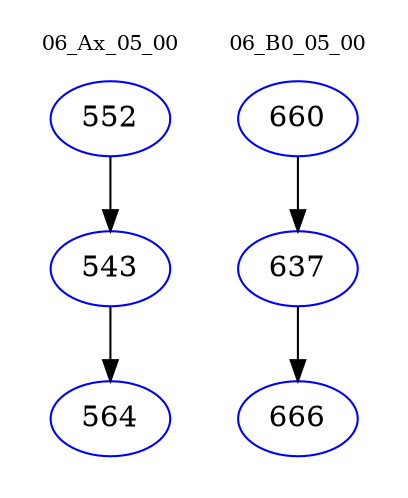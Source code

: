digraph{
subgraph cluster_0 {
color = white
label = "06_Ax_05_00";
fontsize=10;
T0_552 [label="552", color="blue"]
T0_552 -> T0_543 [color="black"]
T0_543 [label="543", color="blue"]
T0_543 -> T0_564 [color="black"]
T0_564 [label="564", color="blue"]
}
subgraph cluster_1 {
color = white
label = "06_B0_05_00";
fontsize=10;
T1_660 [label="660", color="blue"]
T1_660 -> T1_637 [color="black"]
T1_637 [label="637", color="blue"]
T1_637 -> T1_666 [color="black"]
T1_666 [label="666", color="blue"]
}
}
